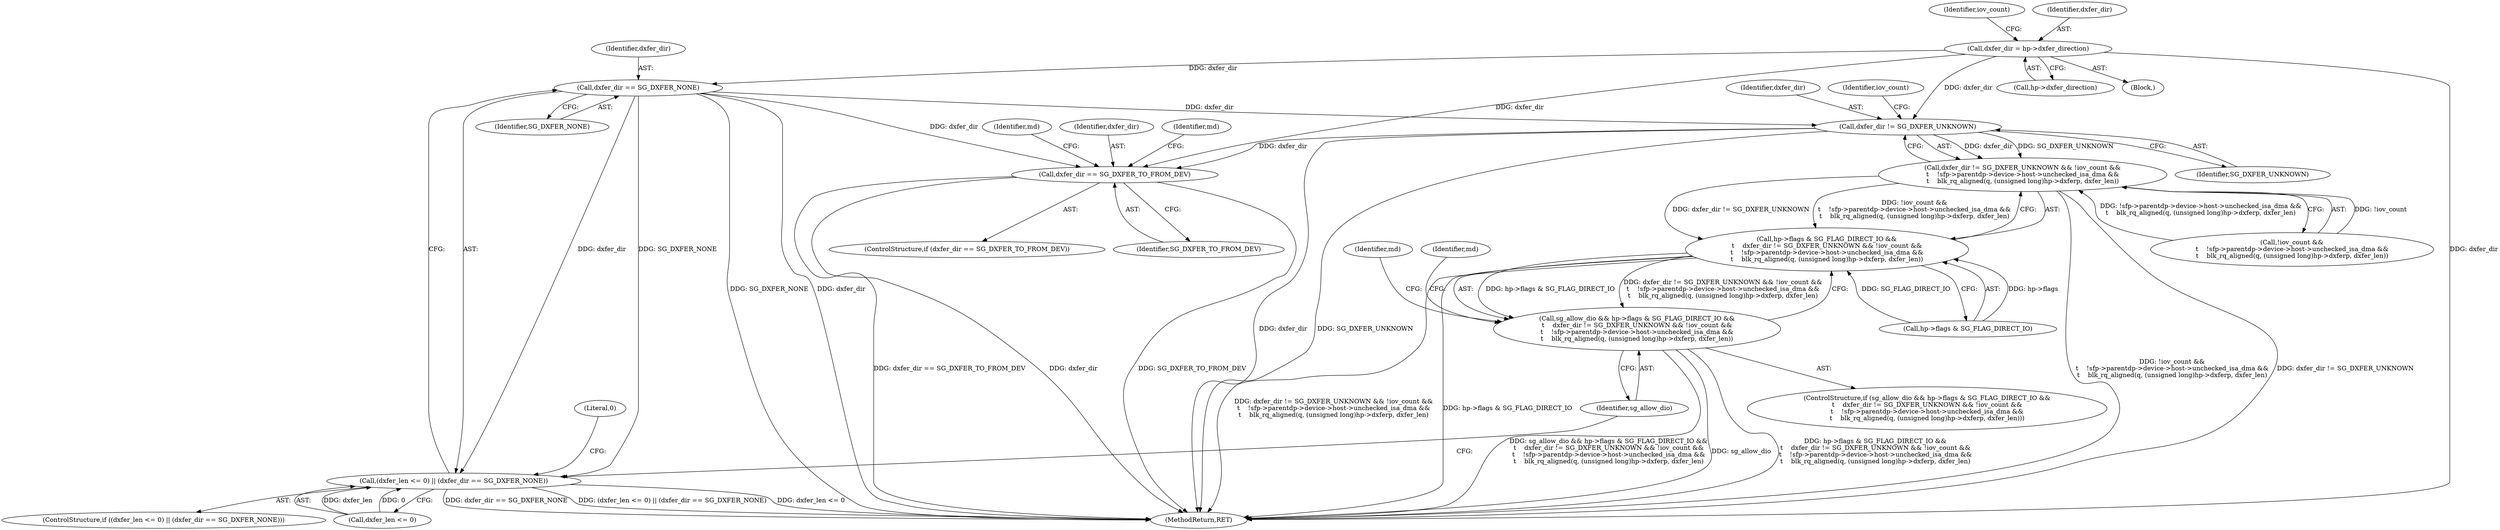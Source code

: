 digraph "0_linux_fdc81f45e9f57858da6351836507fbcf1b7583ee@pointer" {
"1000129" [label="(Call,dxfer_dir = hp->dxfer_direction)"];
"1000280" [label="(Call,dxfer_dir == SG_DXFER_NONE)"];
"1000276" [label="(Call,(dxfer_len <= 0) || (dxfer_dir == SG_DXFER_NONE))"];
"1000295" [label="(Call,dxfer_dir != SG_DXFER_UNKNOWN)"];
"1000294" [label="(Call,dxfer_dir != SG_DXFER_UNKNOWN && !iov_count &&\n\t    !sfp->parentdp->device->host->unchecked_isa_dma &&\n\t    blk_rq_aligned(q, (unsigned long)hp->dxferp, dxfer_len))"];
"1000288" [label="(Call,hp->flags & SG_FLAG_DIRECT_IO &&\n\t    dxfer_dir != SG_DXFER_UNKNOWN && !iov_count &&\n\t    !sfp->parentdp->device->host->unchecked_isa_dma &&\n\t    blk_rq_aligned(q, (unsigned long)hp->dxferp, dxfer_len))"];
"1000286" [label="(Call,sg_allow_dio && hp->flags & SG_FLAG_DIRECT_IO &&\n\t    dxfer_dir != SG_DXFER_UNKNOWN && !iov_count &&\n\t    !sfp->parentdp->device->host->unchecked_isa_dma &&\n\t    blk_rq_aligned(q, (unsigned long)hp->dxferp, dxfer_len))"];
"1000394" [label="(Call,dxfer_dir == SG_DXFER_TO_FROM_DEV)"];
"1000396" [label="(Identifier,SG_DXFER_TO_FROM_DEV)"];
"1000281" [label="(Identifier,dxfer_dir)"];
"1000296" [label="(Identifier,dxfer_dir)"];
"1000321" [label="(Identifier,md)"];
"1000294" [label="(Call,dxfer_dir != SG_DXFER_UNKNOWN && !iov_count &&\n\t    !sfp->parentdp->device->host->unchecked_isa_dma &&\n\t    blk_rq_aligned(q, (unsigned long)hp->dxferp, dxfer_len))"];
"1000282" [label="(Identifier,SG_DXFER_NONE)"];
"1000405" [label="(Identifier,md)"];
"1000136" [label="(Identifier,iov_count)"];
"1000325" [label="(Identifier,md)"];
"1000300" [label="(Identifier,iov_count)"];
"1000129" [label="(Call,dxfer_dir = hp->dxfer_direction)"];
"1000284" [label="(Literal,0)"];
"1000395" [label="(Identifier,dxfer_dir)"];
"1000275" [label="(ControlStructure,if ((dxfer_len <= 0) || (dxfer_dir == SG_DXFER_NONE)))"];
"1000280" [label="(Call,dxfer_dir == SG_DXFER_NONE)"];
"1000131" [label="(Call,hp->dxfer_direction)"];
"1000297" [label="(Identifier,SG_DXFER_UNKNOWN)"];
"1000394" [label="(Call,dxfer_dir == SG_DXFER_TO_FROM_DEV)"];
"1000287" [label="(Identifier,sg_allow_dio)"];
"1000298" [label="(Call,!iov_count &&\n\t    !sfp->parentdp->device->host->unchecked_isa_dma &&\n\t    blk_rq_aligned(q, (unsigned long)hp->dxferp, dxfer_len))"];
"1000276" [label="(Call,(dxfer_len <= 0) || (dxfer_dir == SG_DXFER_NONE))"];
"1000104" [label="(Block,)"];
"1000285" [label="(ControlStructure,if (sg_allow_dio && hp->flags & SG_FLAG_DIRECT_IO &&\n\t    dxfer_dir != SG_DXFER_UNKNOWN && !iov_count &&\n\t    !sfp->parentdp->device->host->unchecked_isa_dma &&\n\t    blk_rq_aligned(q, (unsigned long)hp->dxferp, dxfer_len)))"];
"1000295" [label="(Call,dxfer_dir != SG_DXFER_UNKNOWN)"];
"1000393" [label="(ControlStructure,if (dxfer_dir == SG_DXFER_TO_FROM_DEV))"];
"1000288" [label="(Call,hp->flags & SG_FLAG_DIRECT_IO &&\n\t    dxfer_dir != SG_DXFER_UNKNOWN && !iov_count &&\n\t    !sfp->parentdp->device->host->unchecked_isa_dma &&\n\t    blk_rq_aligned(q, (unsigned long)hp->dxferp, dxfer_len))"];
"1000286" [label="(Call,sg_allow_dio && hp->flags & SG_FLAG_DIRECT_IO &&\n\t    dxfer_dir != SG_DXFER_UNKNOWN && !iov_count &&\n\t    !sfp->parentdp->device->host->unchecked_isa_dma &&\n\t    blk_rq_aligned(q, (unsigned long)hp->dxferp, dxfer_len))"];
"1000289" [label="(Call,hp->flags & SG_FLAG_DIRECT_IO)"];
"1000130" [label="(Identifier,dxfer_dir)"];
"1000277" [label="(Call,dxfer_len <= 0)"];
"1000507" [label="(MethodReturn,RET)"];
"1000399" [label="(Identifier,md)"];
"1000129" -> "1000104"  [label="AST: "];
"1000129" -> "1000131"  [label="CFG: "];
"1000130" -> "1000129"  [label="AST: "];
"1000131" -> "1000129"  [label="AST: "];
"1000136" -> "1000129"  [label="CFG: "];
"1000129" -> "1000507"  [label="DDG: dxfer_dir"];
"1000129" -> "1000280"  [label="DDG: dxfer_dir"];
"1000129" -> "1000295"  [label="DDG: dxfer_dir"];
"1000129" -> "1000394"  [label="DDG: dxfer_dir"];
"1000280" -> "1000276"  [label="AST: "];
"1000280" -> "1000282"  [label="CFG: "];
"1000281" -> "1000280"  [label="AST: "];
"1000282" -> "1000280"  [label="AST: "];
"1000276" -> "1000280"  [label="CFG: "];
"1000280" -> "1000507"  [label="DDG: SG_DXFER_NONE"];
"1000280" -> "1000507"  [label="DDG: dxfer_dir"];
"1000280" -> "1000276"  [label="DDG: dxfer_dir"];
"1000280" -> "1000276"  [label="DDG: SG_DXFER_NONE"];
"1000280" -> "1000295"  [label="DDG: dxfer_dir"];
"1000280" -> "1000394"  [label="DDG: dxfer_dir"];
"1000276" -> "1000275"  [label="AST: "];
"1000276" -> "1000277"  [label="CFG: "];
"1000277" -> "1000276"  [label="AST: "];
"1000284" -> "1000276"  [label="CFG: "];
"1000287" -> "1000276"  [label="CFG: "];
"1000276" -> "1000507"  [label="DDG: dxfer_dir == SG_DXFER_NONE"];
"1000276" -> "1000507"  [label="DDG: (dxfer_len <= 0) || (dxfer_dir == SG_DXFER_NONE)"];
"1000276" -> "1000507"  [label="DDG: dxfer_len <= 0"];
"1000277" -> "1000276"  [label="DDG: dxfer_len"];
"1000277" -> "1000276"  [label="DDG: 0"];
"1000295" -> "1000294"  [label="AST: "];
"1000295" -> "1000297"  [label="CFG: "];
"1000296" -> "1000295"  [label="AST: "];
"1000297" -> "1000295"  [label="AST: "];
"1000300" -> "1000295"  [label="CFG: "];
"1000294" -> "1000295"  [label="CFG: "];
"1000295" -> "1000507"  [label="DDG: dxfer_dir"];
"1000295" -> "1000507"  [label="DDG: SG_DXFER_UNKNOWN"];
"1000295" -> "1000294"  [label="DDG: dxfer_dir"];
"1000295" -> "1000294"  [label="DDG: SG_DXFER_UNKNOWN"];
"1000295" -> "1000394"  [label="DDG: dxfer_dir"];
"1000294" -> "1000288"  [label="AST: "];
"1000294" -> "1000298"  [label="CFG: "];
"1000298" -> "1000294"  [label="AST: "];
"1000288" -> "1000294"  [label="CFG: "];
"1000294" -> "1000507"  [label="DDG: !iov_count &&\n\t    !sfp->parentdp->device->host->unchecked_isa_dma &&\n\t    blk_rq_aligned(q, (unsigned long)hp->dxferp, dxfer_len)"];
"1000294" -> "1000507"  [label="DDG: dxfer_dir != SG_DXFER_UNKNOWN"];
"1000294" -> "1000288"  [label="DDG: dxfer_dir != SG_DXFER_UNKNOWN"];
"1000294" -> "1000288"  [label="DDG: !iov_count &&\n\t    !sfp->parentdp->device->host->unchecked_isa_dma &&\n\t    blk_rq_aligned(q, (unsigned long)hp->dxferp, dxfer_len)"];
"1000298" -> "1000294"  [label="DDG: !iov_count"];
"1000298" -> "1000294"  [label="DDG: !sfp->parentdp->device->host->unchecked_isa_dma &&\n\t    blk_rq_aligned(q, (unsigned long)hp->dxferp, dxfer_len)"];
"1000288" -> "1000286"  [label="AST: "];
"1000288" -> "1000289"  [label="CFG: "];
"1000289" -> "1000288"  [label="AST: "];
"1000286" -> "1000288"  [label="CFG: "];
"1000288" -> "1000507"  [label="DDG: dxfer_dir != SG_DXFER_UNKNOWN && !iov_count &&\n\t    !sfp->parentdp->device->host->unchecked_isa_dma &&\n\t    blk_rq_aligned(q, (unsigned long)hp->dxferp, dxfer_len)"];
"1000288" -> "1000507"  [label="DDG: hp->flags & SG_FLAG_DIRECT_IO"];
"1000288" -> "1000286"  [label="DDG: hp->flags & SG_FLAG_DIRECT_IO"];
"1000288" -> "1000286"  [label="DDG: dxfer_dir != SG_DXFER_UNKNOWN && !iov_count &&\n\t    !sfp->parentdp->device->host->unchecked_isa_dma &&\n\t    blk_rq_aligned(q, (unsigned long)hp->dxferp, dxfer_len)"];
"1000289" -> "1000288"  [label="DDG: hp->flags"];
"1000289" -> "1000288"  [label="DDG: SG_FLAG_DIRECT_IO"];
"1000286" -> "1000285"  [label="AST: "];
"1000286" -> "1000287"  [label="CFG: "];
"1000287" -> "1000286"  [label="AST: "];
"1000321" -> "1000286"  [label="CFG: "];
"1000325" -> "1000286"  [label="CFG: "];
"1000286" -> "1000507"  [label="DDG: sg_allow_dio && hp->flags & SG_FLAG_DIRECT_IO &&\n\t    dxfer_dir != SG_DXFER_UNKNOWN && !iov_count &&\n\t    !sfp->parentdp->device->host->unchecked_isa_dma &&\n\t    blk_rq_aligned(q, (unsigned long)hp->dxferp, dxfer_len)"];
"1000286" -> "1000507"  [label="DDG: sg_allow_dio"];
"1000286" -> "1000507"  [label="DDG: hp->flags & SG_FLAG_DIRECT_IO &&\n\t    dxfer_dir != SG_DXFER_UNKNOWN && !iov_count &&\n\t    !sfp->parentdp->device->host->unchecked_isa_dma &&\n\t    blk_rq_aligned(q, (unsigned long)hp->dxferp, dxfer_len)"];
"1000394" -> "1000393"  [label="AST: "];
"1000394" -> "1000396"  [label="CFG: "];
"1000395" -> "1000394"  [label="AST: "];
"1000396" -> "1000394"  [label="AST: "];
"1000399" -> "1000394"  [label="CFG: "];
"1000405" -> "1000394"  [label="CFG: "];
"1000394" -> "1000507"  [label="DDG: SG_DXFER_TO_FROM_DEV"];
"1000394" -> "1000507"  [label="DDG: dxfer_dir == SG_DXFER_TO_FROM_DEV"];
"1000394" -> "1000507"  [label="DDG: dxfer_dir"];
}
